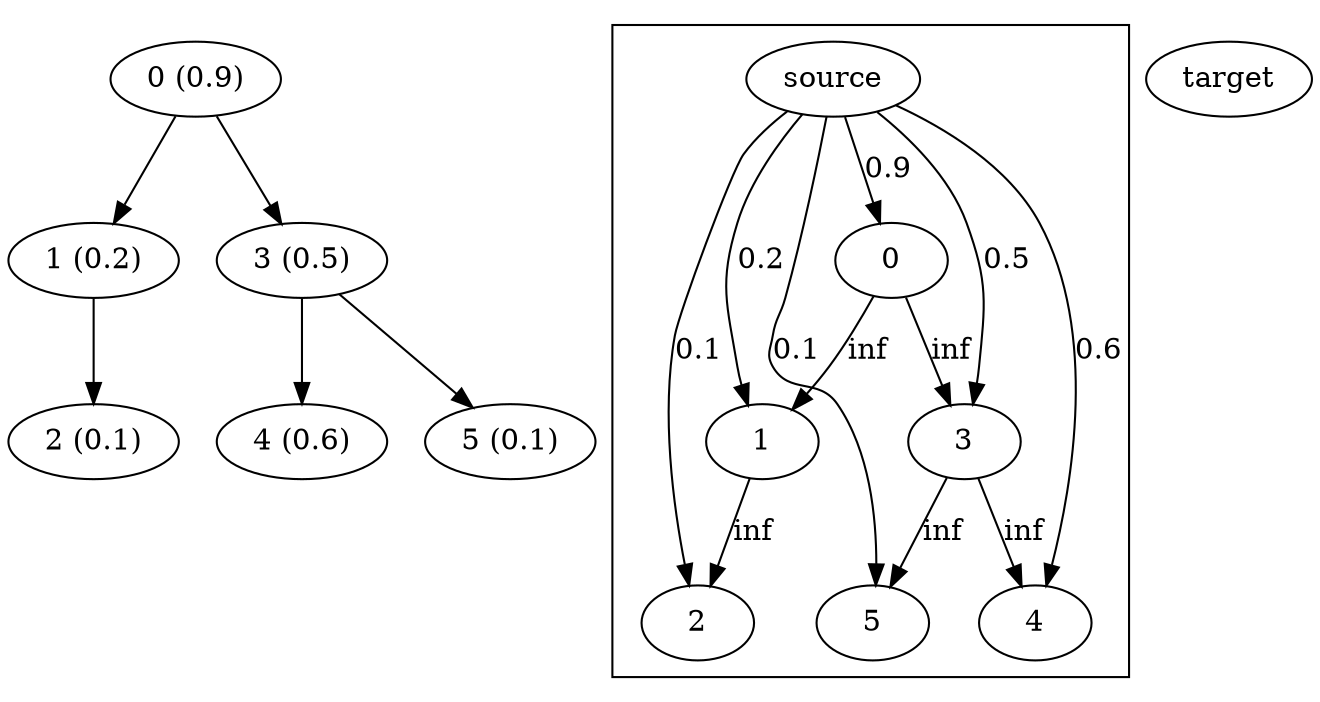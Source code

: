 digraph {
    subgraph {
        i0 [label="0 (0.9)"]
        i1 [label="1 (0.2)"] 
        i2 [label="2 (0.1)"]
        i3 [label="3 (0.5)"]
        i4 [label="4 (0.6)"]
        i5 [label="5 (0.1)"]

        i0 -> i1 -> i2
        i0 -> i3 -> i4
        i3 -> i5
    }

    subgraph {
        subgraph cluster_source {
            source -> 0 [label="0.9"]
            source -> 1 [label="0.2"]
            source -> 2 [label="0.1"]
            source -> 3 [label="0.5"]
            source -> 4 [label="0.6"]
            source -> 5 [label="0.1"]
        }

        subgraph cluster_inner {
            0 -> 1 -> 2 [label="inf"]
            0 -> 3 -> 4 [label="inf"]
            3 -> 5 [label="inf"]
        }

        target
    }
}
